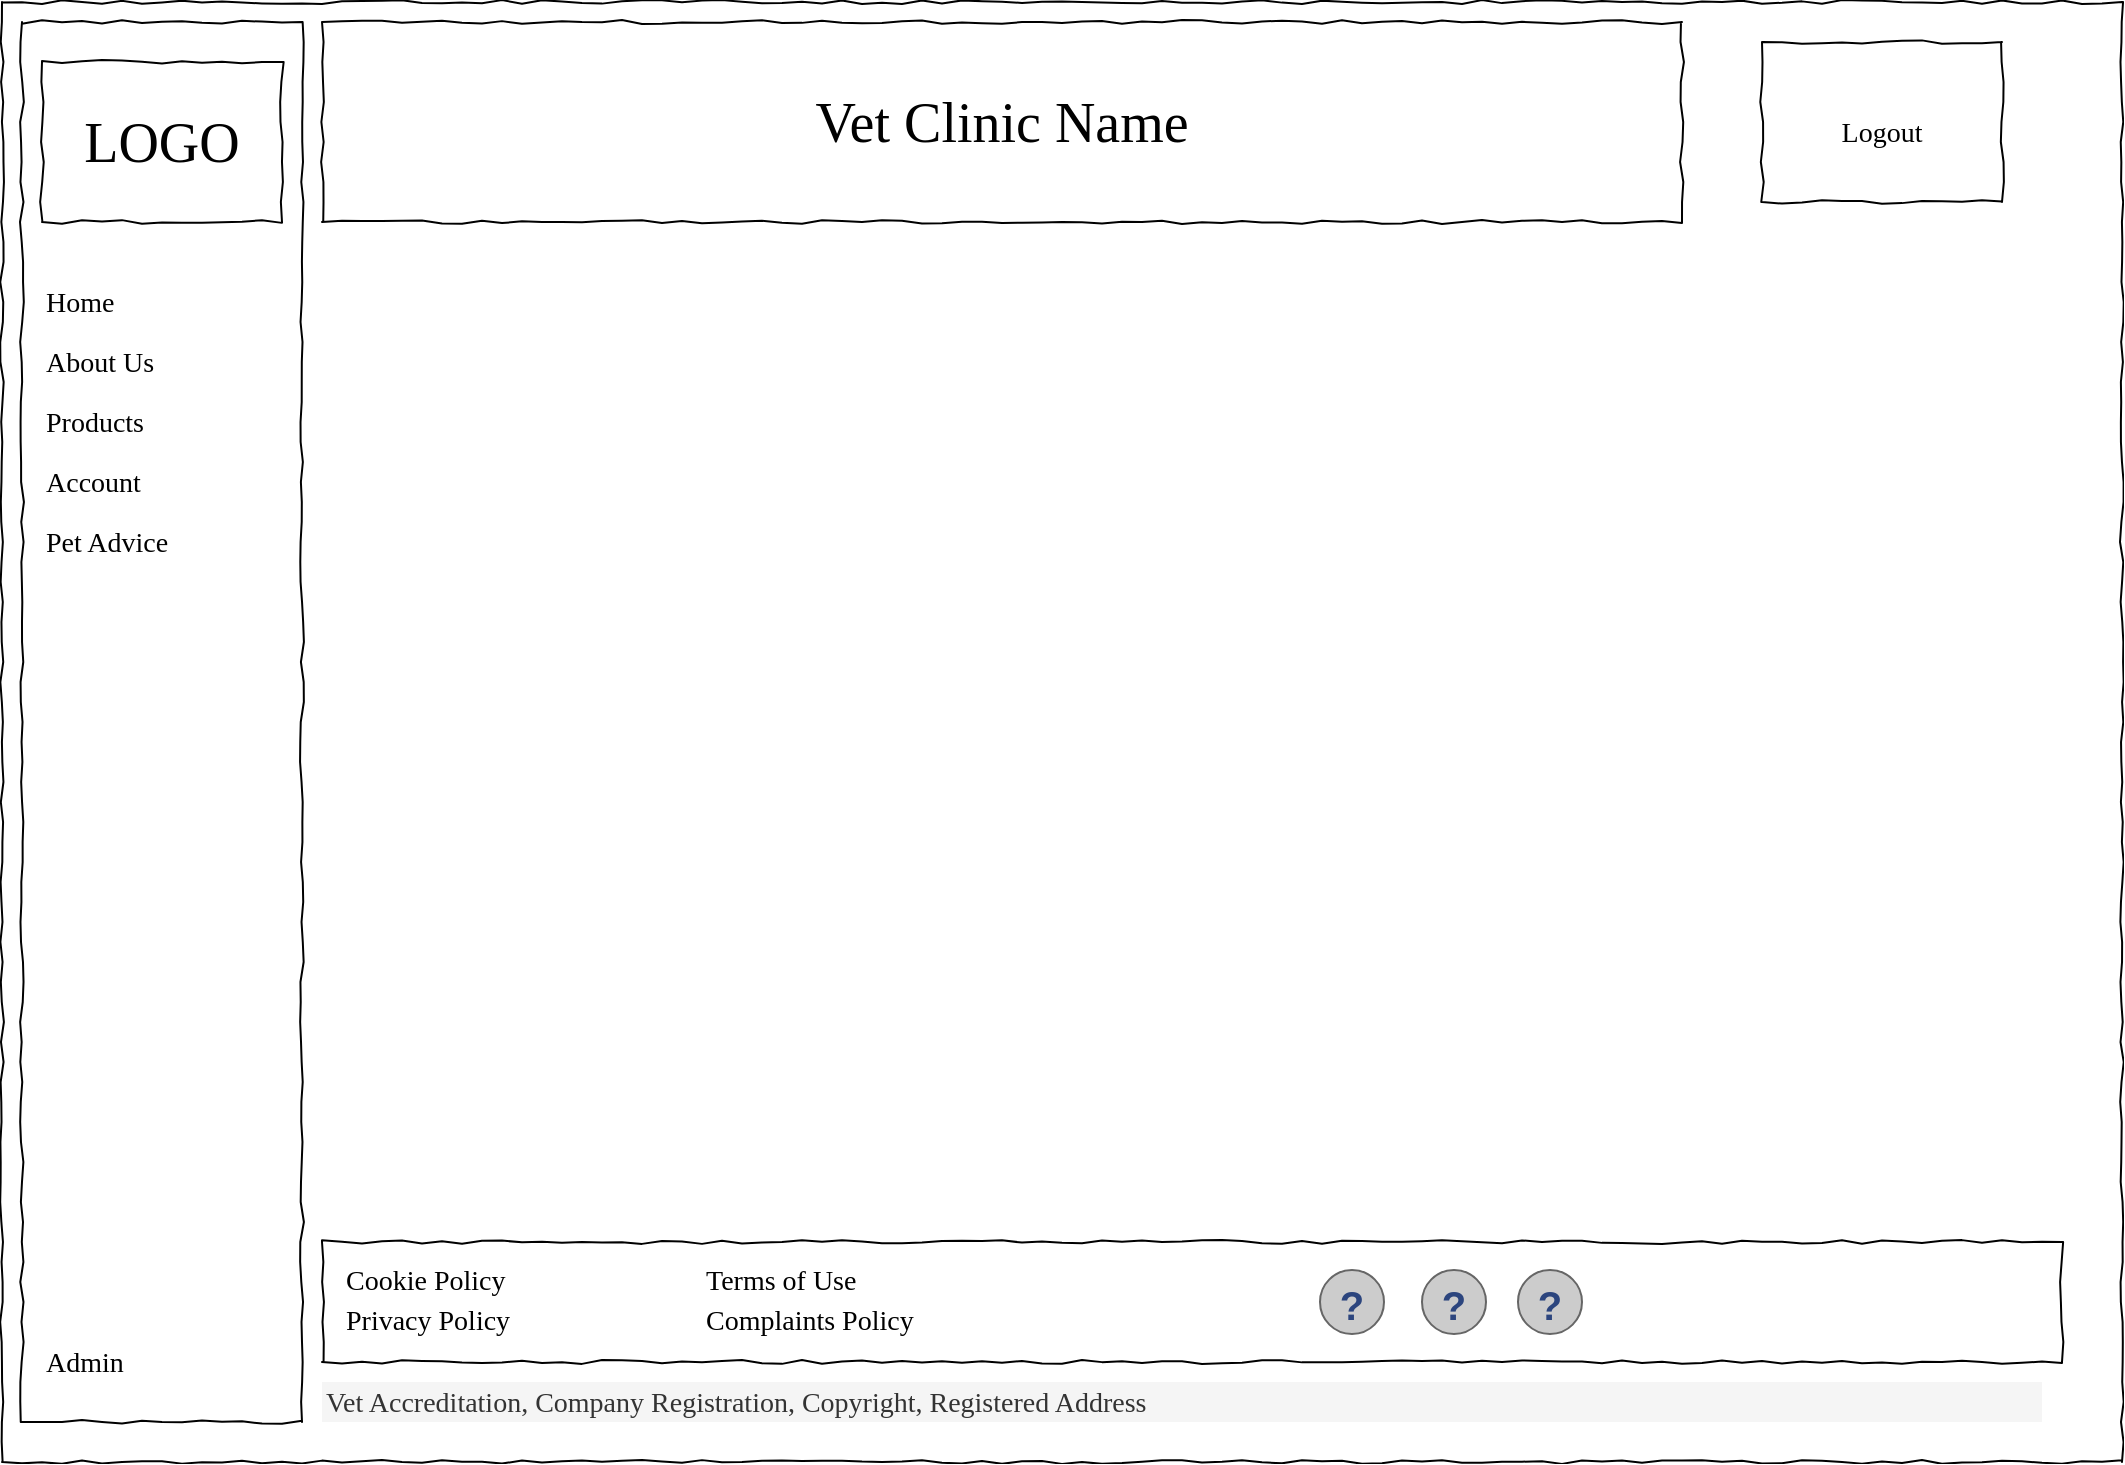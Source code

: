 <mxfile version="21.2.1" type="github">
  <diagram name="Page-1" id="03018318-947c-dd8e-b7a3-06fadd420f32">
    <mxGraphModel dx="1396" dy="671" grid="1" gridSize="10" guides="1" tooltips="1" connect="1" arrows="1" fold="1" page="1" pageScale="1" pageWidth="1100" pageHeight="850" background="none" math="0" shadow="0">
      <root>
        <mxCell id="0" />
        <mxCell id="1" parent="0" />
        <mxCell id="rn0QdvjTBMLJ68BaJbEk-1" value="" style="whiteSpace=wrap;html=1;rounded=0;shadow=0;labelBackgroundColor=none;strokeColor=#000000;strokeWidth=1;fillColor=none;fontFamily=Verdana;fontSize=12;fontColor=#000000;align=center;comic=1;" vertex="1" parent="1">
          <mxGeometry x="20" y="20" width="1060" height="730" as="geometry" />
        </mxCell>
        <mxCell id="rn0QdvjTBMLJ68BaJbEk-2" value="" style="whiteSpace=wrap;html=1;rounded=0;shadow=0;labelBackgroundColor=none;strokeWidth=1;fillColor=none;fontFamily=Verdana;fontSize=12;align=center;comic=1;" vertex="1" parent="1">
          <mxGeometry x="30" y="30" width="140" height="700" as="geometry" />
        </mxCell>
        <mxCell id="rn0QdvjTBMLJ68BaJbEk-5" value="Vet Clinic Name" style="whiteSpace=wrap;html=1;rounded=0;shadow=0;labelBackgroundColor=none;strokeWidth=1;fontFamily=Verdana;fontSize=28;align=center;comic=1;" vertex="1" parent="1">
          <mxGeometry x="180" y="30" width="680" height="100" as="geometry" />
        </mxCell>
        <mxCell id="rn0QdvjTBMLJ68BaJbEk-10" value="" style="whiteSpace=wrap;html=1;rounded=0;shadow=0;labelBackgroundColor=none;strokeWidth=1;fontFamily=Verdana;fontSize=28;align=center;comic=1;" vertex="1" parent="1">
          <mxGeometry x="180" y="640" width="870" height="60" as="geometry" />
        </mxCell>
        <mxCell id="rn0QdvjTBMLJ68BaJbEk-11" value="" style="verticalLabelPosition=bottom;shadow=0;dashed=0;align=center;html=1;verticalAlign=top;strokeWidth=1;shape=mxgraph.mockup.misc.help_icon;" vertex="1" parent="1">
          <mxGeometry x="730" y="654" width="32" height="32" as="geometry" />
        </mxCell>
        <mxCell id="rn0QdvjTBMLJ68BaJbEk-12" value="" style="verticalLabelPosition=bottom;shadow=0;dashed=0;align=center;html=1;verticalAlign=top;strokeWidth=1;shape=mxgraph.mockup.misc.help_icon;" vertex="1" parent="1">
          <mxGeometry x="679" y="654" width="32" height="32" as="geometry" />
        </mxCell>
        <mxCell id="rn0QdvjTBMLJ68BaJbEk-13" value="" style="verticalLabelPosition=bottom;shadow=0;dashed=0;align=center;html=1;verticalAlign=top;strokeWidth=1;shape=mxgraph.mockup.misc.help_icon;" vertex="1" parent="1">
          <mxGeometry x="778" y="654" width="32" height="32" as="geometry" />
        </mxCell>
        <mxCell id="rn0QdvjTBMLJ68BaJbEk-14" value="Cookie Policy" style="text;html=1;points=[];align=left;verticalAlign=top;spacingTop=-4;fontSize=14;fontFamily=Verdana" vertex="1" parent="1">
          <mxGeometry x="190" y="649" width="100" height="20" as="geometry" />
        </mxCell>
        <mxCell id="rn0QdvjTBMLJ68BaJbEk-15" value="Vet Accreditation, Company Registration, Copyright, Registered Address" style="text;html=1;points=[];align=left;verticalAlign=top;spacingTop=-4;fontSize=14;fontFamily=Verdana;fillColor=#f5f5f5;fontColor=#333333;strokeColor=none;" vertex="1" parent="1">
          <mxGeometry x="180" y="710" width="860" height="20" as="geometry" />
        </mxCell>
        <mxCell id="rn0QdvjTBMLJ68BaJbEk-16" value="Privacy Policy" style="text;html=1;points=[];align=left;verticalAlign=top;spacingTop=-4;fontSize=14;fontFamily=Verdana" vertex="1" parent="1">
          <mxGeometry x="190" y="669" width="100" height="20" as="geometry" />
        </mxCell>
        <mxCell id="rn0QdvjTBMLJ68BaJbEk-17" value="Terms of Use" style="text;html=1;points=[];align=left;verticalAlign=top;spacingTop=-4;fontSize=14;fontFamily=Verdana" vertex="1" parent="1">
          <mxGeometry x="370" y="649" width="100" height="20" as="geometry" />
        </mxCell>
        <mxCell id="rn0QdvjTBMLJ68BaJbEk-18" value="Complaints Policy" style="text;html=1;points=[];align=left;verticalAlign=top;spacingTop=-4;fontSize=14;fontFamily=Verdana" vertex="1" parent="1">
          <mxGeometry x="370" y="669" width="100" height="20" as="geometry" />
        </mxCell>
        <mxCell id="rn0QdvjTBMLJ68BaJbEk-19" value="&lt;div align=&quot;center&quot;&gt;&lt;font style=&quot;font-size: 14px;&quot;&gt;Logout&lt;/font&gt;&lt;/div&gt;" style="whiteSpace=wrap;html=1;rounded=0;shadow=0;labelBackgroundColor=none;strokeWidth=1;fontFamily=Verdana;fontSize=28;align=center;comic=1;" vertex="1" parent="1">
          <mxGeometry x="900" y="40" width="120" height="80" as="geometry" />
        </mxCell>
        <mxCell id="rn0QdvjTBMLJ68BaJbEk-20" value="LOGO" style="whiteSpace=wrap;html=1;rounded=0;shadow=0;labelBackgroundColor=none;strokeWidth=1;fontFamily=Verdana;fontSize=28;align=center;comic=1;" vertex="1" parent="1">
          <mxGeometry x="40" y="50" width="120" height="80" as="geometry" />
        </mxCell>
        <mxCell id="rn0QdvjTBMLJ68BaJbEk-21" value="Home" style="text;html=1;points=[];align=left;verticalAlign=top;spacingTop=-4;fontSize=14;fontFamily=Verdana" vertex="1" parent="1">
          <mxGeometry x="40" y="160" width="110" height="20" as="geometry" />
        </mxCell>
        <mxCell id="rn0QdvjTBMLJ68BaJbEk-22" value="About Us" style="text;html=1;points=[];align=left;verticalAlign=top;spacingTop=-4;fontSize=14;fontFamily=Verdana" vertex="1" parent="1">
          <mxGeometry x="40" y="190" width="110" height="20" as="geometry" />
        </mxCell>
        <mxCell id="rn0QdvjTBMLJ68BaJbEk-23" value="Products" style="text;html=1;points=[];align=left;verticalAlign=top;spacingTop=-4;fontSize=14;fontFamily=Verdana" vertex="1" parent="1">
          <mxGeometry x="40" y="220" width="110" height="20" as="geometry" />
        </mxCell>
        <mxCell id="rn0QdvjTBMLJ68BaJbEk-24" value="Account" style="text;html=1;points=[];align=left;verticalAlign=top;spacingTop=-4;fontSize=14;fontFamily=Verdana" vertex="1" parent="1">
          <mxGeometry x="40" y="250" width="110" height="20" as="geometry" />
        </mxCell>
        <mxCell id="rn0QdvjTBMLJ68BaJbEk-25" value="Pet Advice" style="text;html=1;points=[];align=left;verticalAlign=top;spacingTop=-4;fontSize=14;fontFamily=Verdana" vertex="1" parent="1">
          <mxGeometry x="40" y="280" width="110" height="20" as="geometry" />
        </mxCell>
        <mxCell id="rn0QdvjTBMLJ68BaJbEk-26" value="Admin" style="text;html=1;points=[];align=left;verticalAlign=top;spacingTop=-4;fontSize=14;fontFamily=Verdana" vertex="1" parent="1">
          <mxGeometry x="40" y="690" width="110" height="20" as="geometry" />
        </mxCell>
      </root>
    </mxGraphModel>
  </diagram>
</mxfile>
